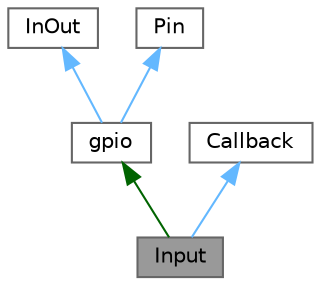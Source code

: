 digraph "Input"
{
 // LATEX_PDF_SIZE
  bgcolor="transparent";
  edge [fontname=Helvetica,fontsize=10,labelfontname=Helvetica,labelfontsize=10];
  node [fontname=Helvetica,fontsize=10,shape=box,height=0.2,width=0.4];
  Node1 [id="Node000001",label="Input",height=0.2,width=0.4,color="gray40", fillcolor="grey60", style="filled", fontcolor="black",tooltip="Clase del objeto Input."];
  Node2 -> Node1 [id="edge5_Node000001_Node000002",dir="back",color="darkgreen",style="solid",tooltip=" "];
  Node2 [id="Node000002",label="gpio",height=0.2,width=0.4,color="gray40", fillcolor="white", style="filled",URL="$classgpio.html",tooltip="Clase del objeto gpio."];
  Node3 -> Node2 [id="edge6_Node000002_Node000003",dir="back",color="steelblue1",style="solid",tooltip=" "];
  Node3 [id="Node000003",label="InOut",height=0.2,width=0.4,color="gray40", fillcolor="white", style="filled",URL="$class_in_out.html",tooltip="Clase del objeto InOut."];
  Node4 -> Node2 [id="edge7_Node000002_Node000004",dir="back",color="steelblue1",style="solid",tooltip=" "];
  Node4 [id="Node000004",label="Pin",height=0.2,width=0.4,color="gray40", fillcolor="white", style="filled",URL="$class_pin.html",tooltip="Clase del objeto Pin."];
  Node5 -> Node1 [id="edge8_Node000001_Node000005",dir="back",color="steelblue1",style="solid",tooltip=" "];
  Node5 [id="Node000005",label="Callback",height=0.2,width=0.4,color="gray40", fillcolor="white", style="filled",URL="$class_callback.html",tooltip="Clase del objeto Callback."];
}
